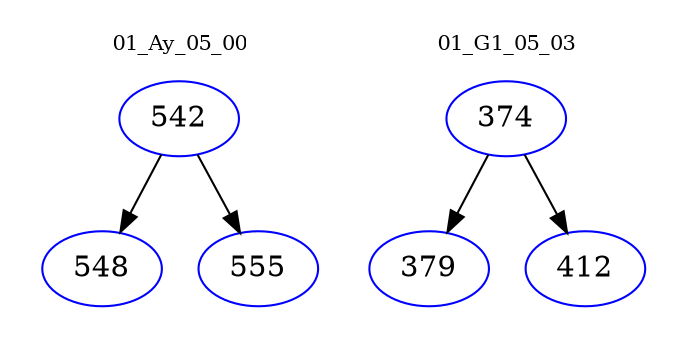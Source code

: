 digraph{
subgraph cluster_0 {
color = white
label = "01_Ay_05_00";
fontsize=10;
T0_542 [label="542", color="blue"]
T0_542 -> T0_548 [color="black"]
T0_548 [label="548", color="blue"]
T0_542 -> T0_555 [color="black"]
T0_555 [label="555", color="blue"]
}
subgraph cluster_1 {
color = white
label = "01_G1_05_03";
fontsize=10;
T1_374 [label="374", color="blue"]
T1_374 -> T1_379 [color="black"]
T1_379 [label="379", color="blue"]
T1_374 -> T1_412 [color="black"]
T1_412 [label="412", color="blue"]
}
}
